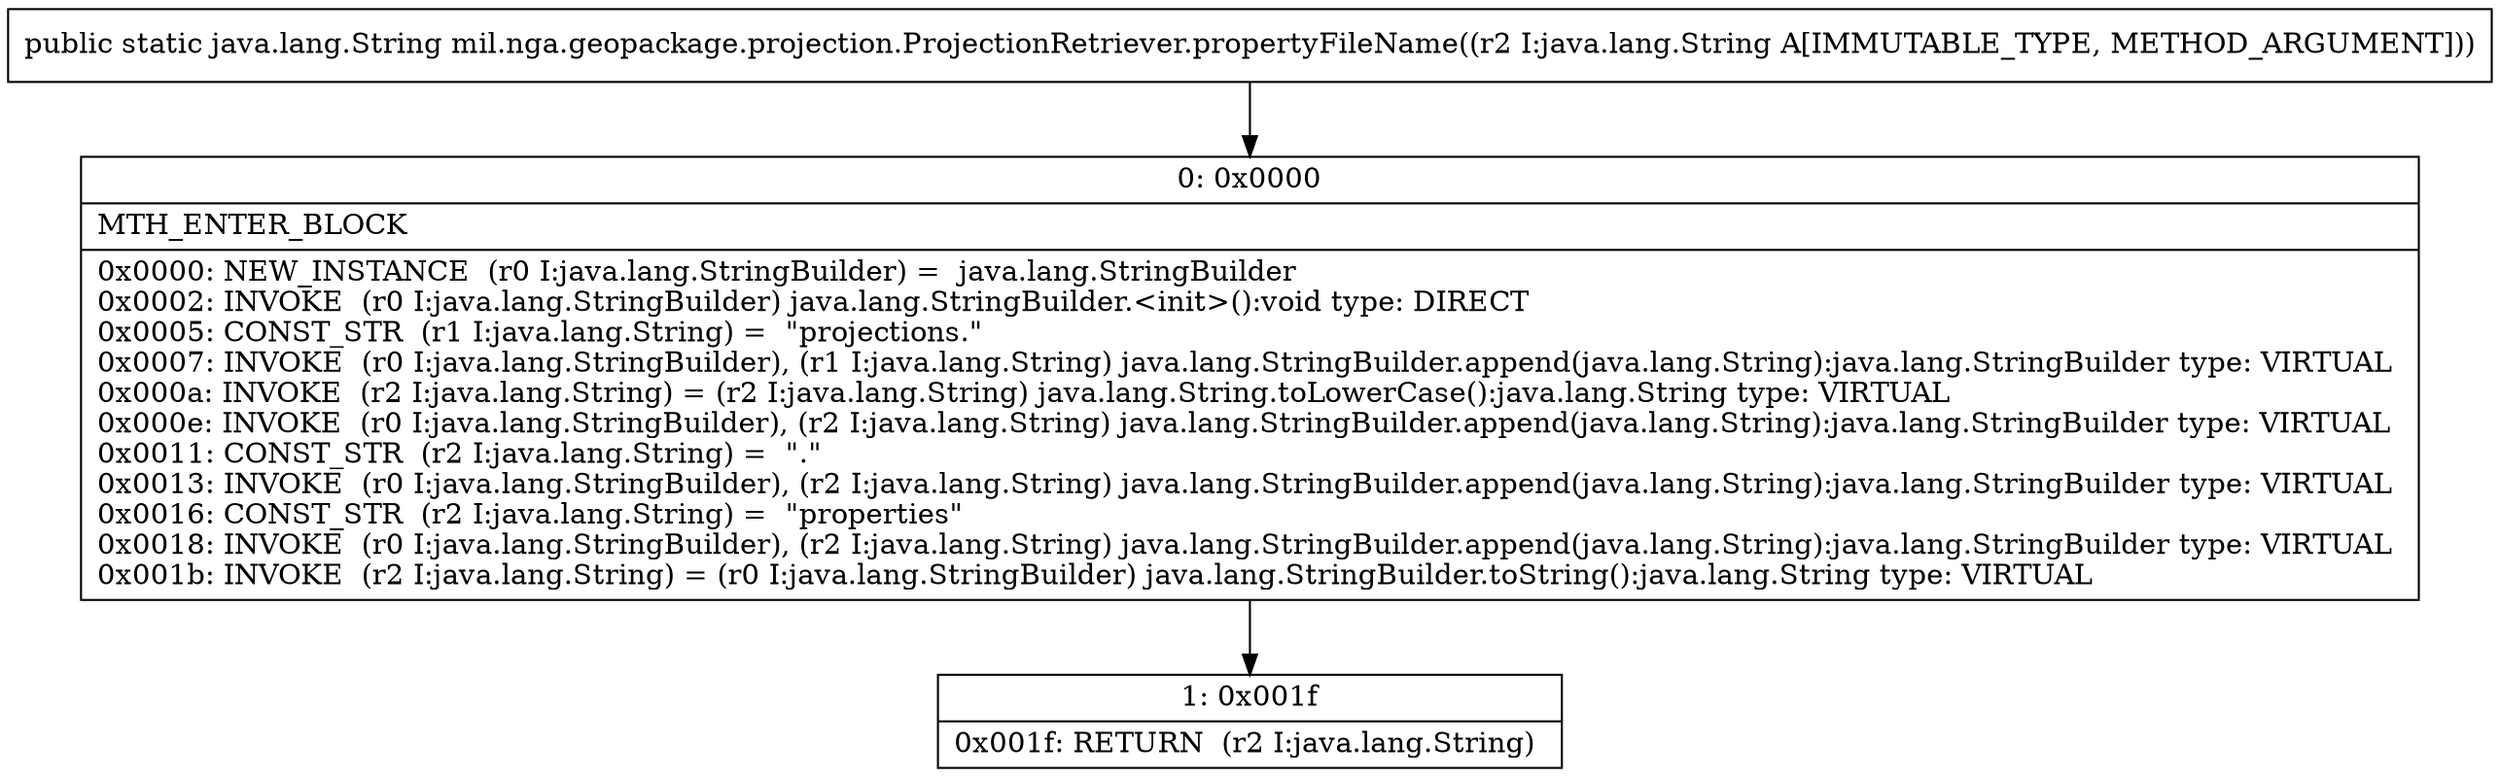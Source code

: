 digraph "CFG formil.nga.geopackage.projection.ProjectionRetriever.propertyFileName(Ljava\/lang\/String;)Ljava\/lang\/String;" {
Node_0 [shape=record,label="{0\:\ 0x0000|MTH_ENTER_BLOCK\l|0x0000: NEW_INSTANCE  (r0 I:java.lang.StringBuilder) =  java.lang.StringBuilder \l0x0002: INVOKE  (r0 I:java.lang.StringBuilder) java.lang.StringBuilder.\<init\>():void type: DIRECT \l0x0005: CONST_STR  (r1 I:java.lang.String) =  \"projections.\" \l0x0007: INVOKE  (r0 I:java.lang.StringBuilder), (r1 I:java.lang.String) java.lang.StringBuilder.append(java.lang.String):java.lang.StringBuilder type: VIRTUAL \l0x000a: INVOKE  (r2 I:java.lang.String) = (r2 I:java.lang.String) java.lang.String.toLowerCase():java.lang.String type: VIRTUAL \l0x000e: INVOKE  (r0 I:java.lang.StringBuilder), (r2 I:java.lang.String) java.lang.StringBuilder.append(java.lang.String):java.lang.StringBuilder type: VIRTUAL \l0x0011: CONST_STR  (r2 I:java.lang.String) =  \".\" \l0x0013: INVOKE  (r0 I:java.lang.StringBuilder), (r2 I:java.lang.String) java.lang.StringBuilder.append(java.lang.String):java.lang.StringBuilder type: VIRTUAL \l0x0016: CONST_STR  (r2 I:java.lang.String) =  \"properties\" \l0x0018: INVOKE  (r0 I:java.lang.StringBuilder), (r2 I:java.lang.String) java.lang.StringBuilder.append(java.lang.String):java.lang.StringBuilder type: VIRTUAL \l0x001b: INVOKE  (r2 I:java.lang.String) = (r0 I:java.lang.StringBuilder) java.lang.StringBuilder.toString():java.lang.String type: VIRTUAL \l}"];
Node_1 [shape=record,label="{1\:\ 0x001f|0x001f: RETURN  (r2 I:java.lang.String) \l}"];
MethodNode[shape=record,label="{public static java.lang.String mil.nga.geopackage.projection.ProjectionRetriever.propertyFileName((r2 I:java.lang.String A[IMMUTABLE_TYPE, METHOD_ARGUMENT])) }"];
MethodNode -> Node_0;
Node_0 -> Node_1;
}


